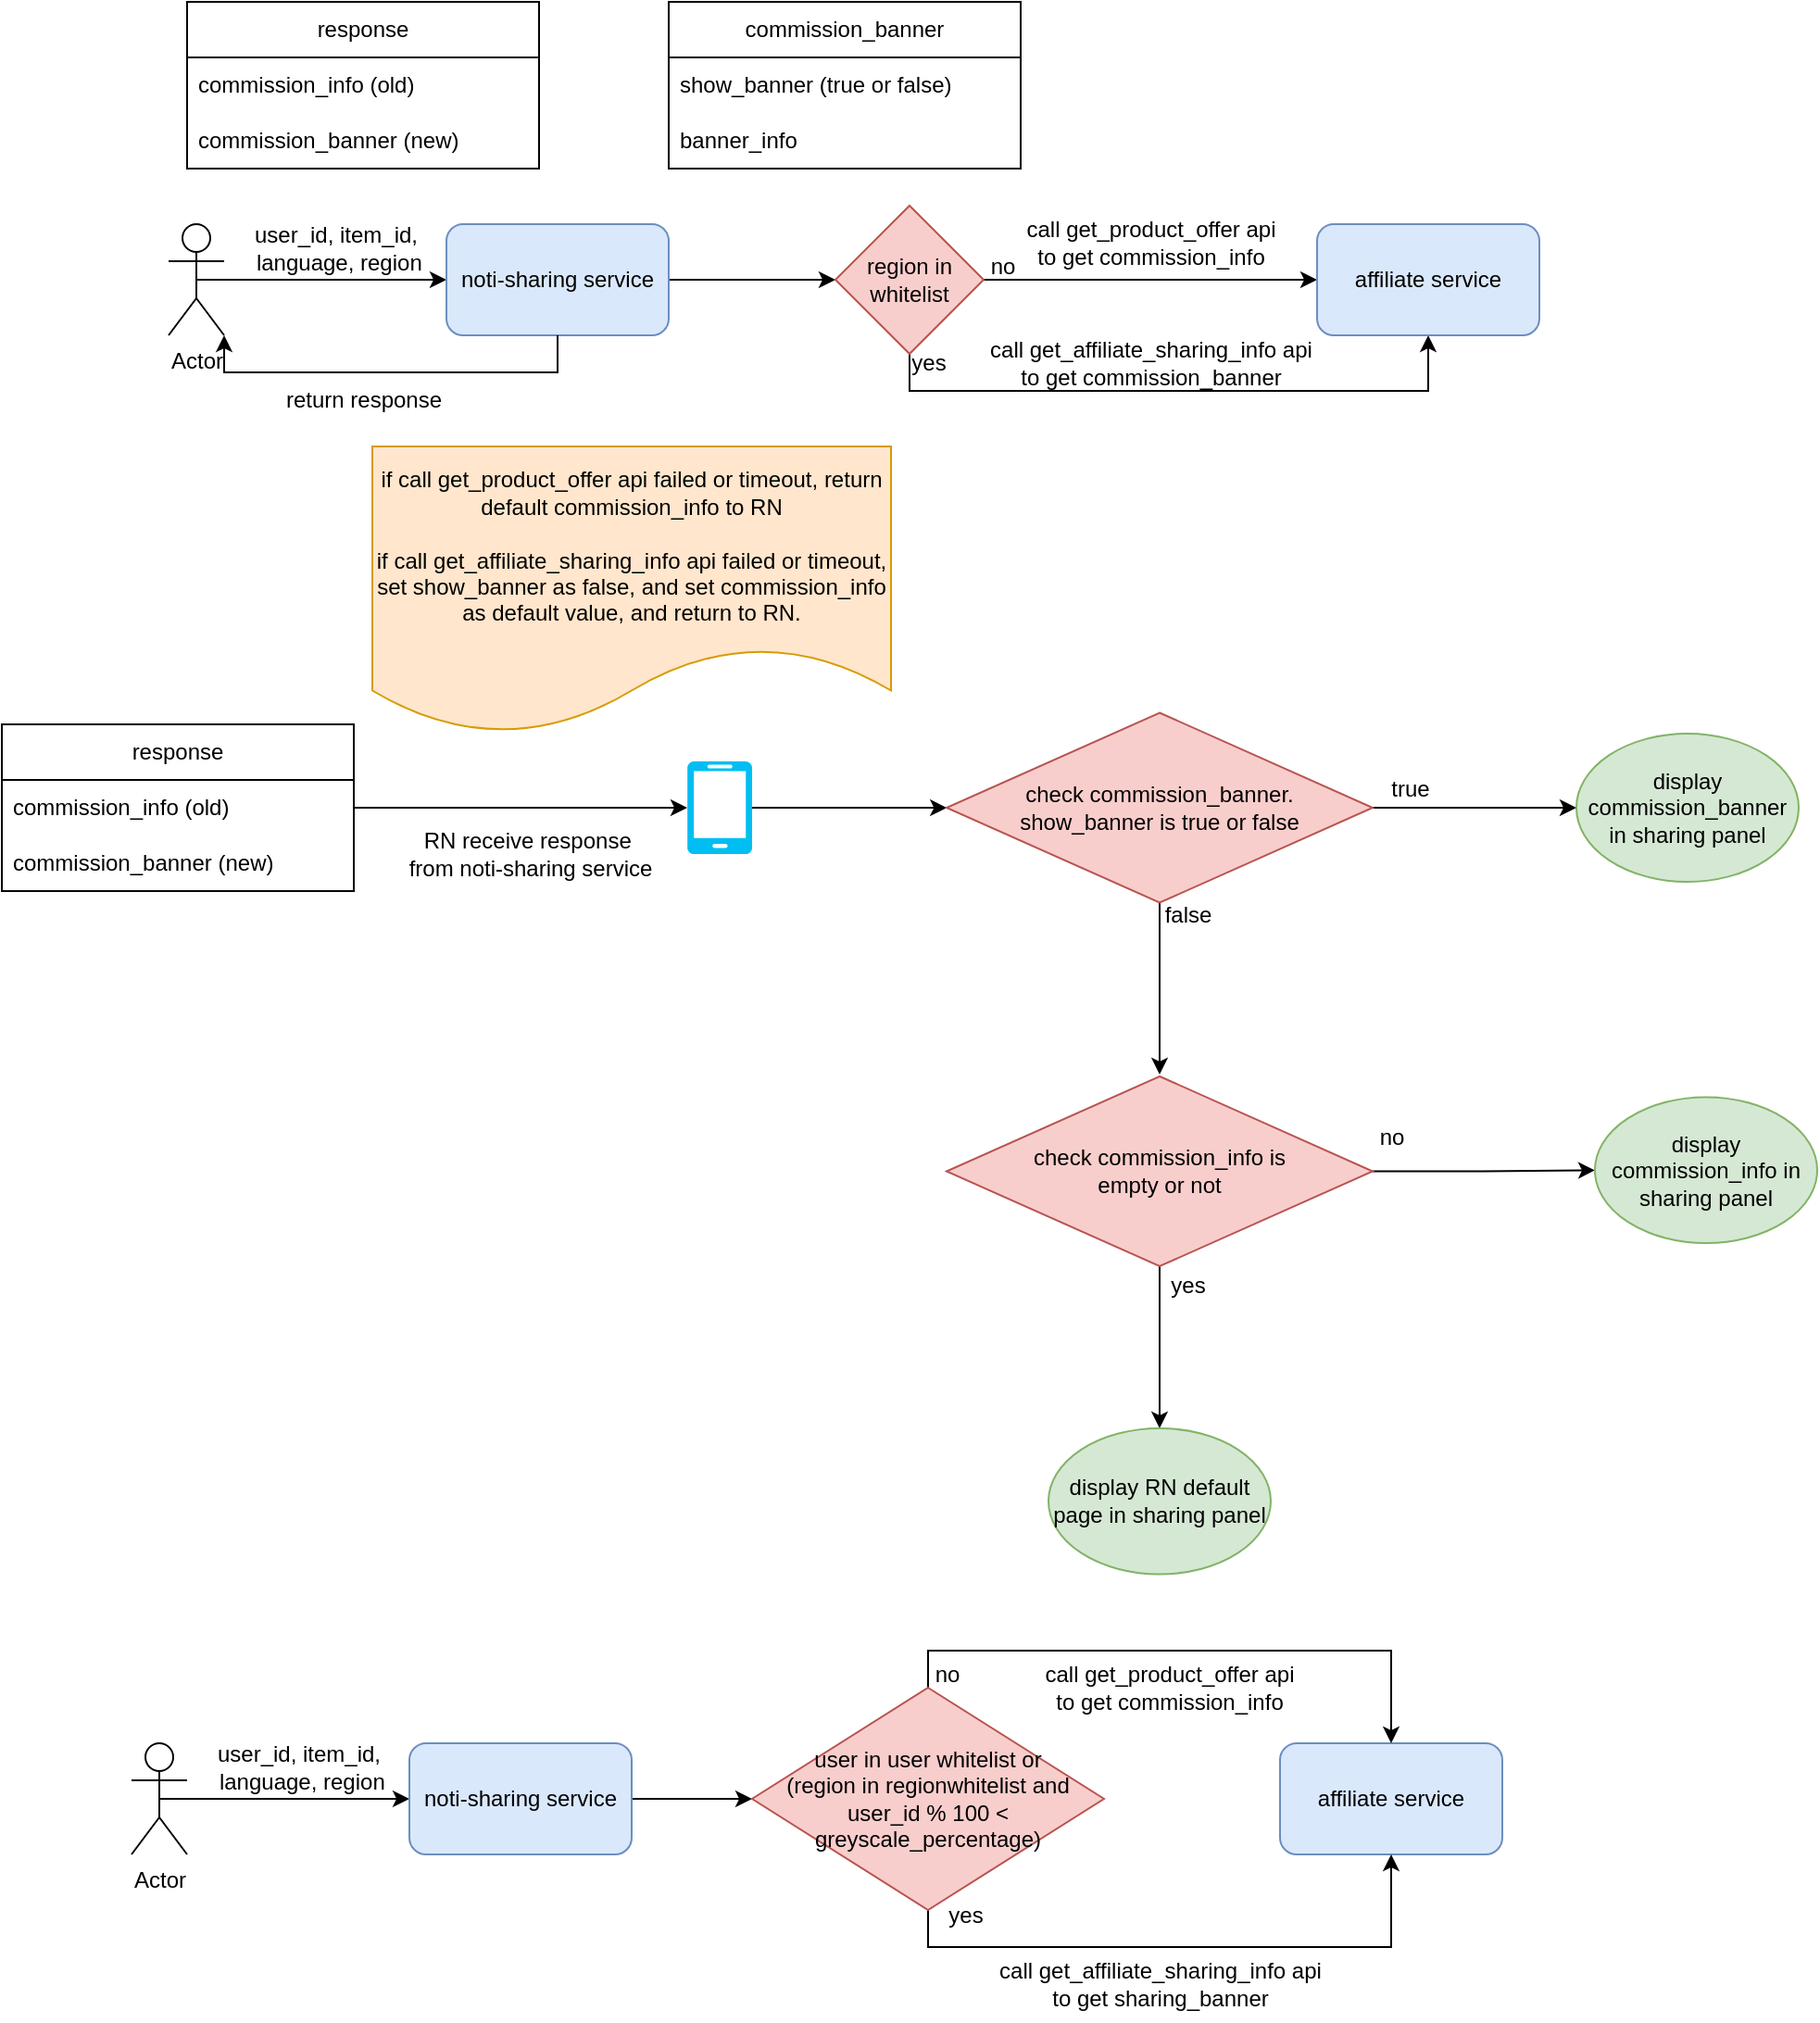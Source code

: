 <mxfile version="26.2.9">
  <diagram name="第 1 页" id="qK4uVdp-ywqS_e5S5D6z">
    <mxGraphModel dx="1300" dy="779" grid="1" gridSize="10" guides="1" tooltips="1" connect="1" arrows="1" fold="1" page="1" pageScale="1" pageWidth="3300" pageHeight="4681" math="0" shadow="0">
      <root>
        <mxCell id="0" />
        <mxCell id="1" parent="0" />
        <mxCell id="fixqP4ct7N5aV7qAm0VZ-5" style="edgeStyle=orthogonalEdgeStyle;rounded=0;orthogonalLoop=1;jettySize=auto;html=1;exitX=0.5;exitY=0.5;exitDx=0;exitDy=0;exitPerimeter=0;entryX=0;entryY=0.5;entryDx=0;entryDy=0;" parent="1" source="fixqP4ct7N5aV7qAm0VZ-1" target="fixqP4ct7N5aV7qAm0VZ-4" edge="1">
          <mxGeometry relative="1" as="geometry" />
        </mxCell>
        <mxCell id="fixqP4ct7N5aV7qAm0VZ-1" value="Actor" style="shape=umlActor;verticalLabelPosition=bottom;verticalAlign=top;html=1;outlineConnect=0;" parent="1" vertex="1">
          <mxGeometry x="310" y="310" width="30" height="60" as="geometry" />
        </mxCell>
        <mxCell id="fixqP4ct7N5aV7qAm0VZ-9" style="edgeStyle=orthogonalEdgeStyle;rounded=0;orthogonalLoop=1;jettySize=auto;html=1;exitX=1;exitY=0.5;exitDx=0;exitDy=0;" parent="1" source="fixqP4ct7N5aV7qAm0VZ-4" target="fixqP4ct7N5aV7qAm0VZ-7" edge="1">
          <mxGeometry relative="1" as="geometry" />
        </mxCell>
        <mxCell id="fixqP4ct7N5aV7qAm0VZ-4" value="noti-sharing service" style="rounded=1;whiteSpace=wrap;html=1;fillColor=#dae8fc;strokeColor=#6c8ebf;" parent="1" vertex="1">
          <mxGeometry x="460" y="310" width="120" height="60" as="geometry" />
        </mxCell>
        <mxCell id="fixqP4ct7N5aV7qAm0VZ-6" value="user_id, item_id,&lt;br&gt;&amp;nbsp;language, region" style="text;html=1;align=center;verticalAlign=middle;resizable=0;points=[];autosize=1;strokeColor=none;fillColor=none;" parent="1" vertex="1">
          <mxGeometry x="340" y="303" width="120" height="40" as="geometry" />
        </mxCell>
        <mxCell id="fixqP4ct7N5aV7qAm0VZ-10" style="edgeStyle=orthogonalEdgeStyle;rounded=0;orthogonalLoop=1;jettySize=auto;html=1;exitX=1;exitY=0.5;exitDx=0;exitDy=0;entryX=0;entryY=0.5;entryDx=0;entryDy=0;" parent="1" source="fixqP4ct7N5aV7qAm0VZ-7" target="fixqP4ct7N5aV7qAm0VZ-8" edge="1">
          <mxGeometry relative="1" as="geometry" />
        </mxCell>
        <mxCell id="fixqP4ct7N5aV7qAm0VZ-11" style="edgeStyle=orthogonalEdgeStyle;rounded=0;orthogonalLoop=1;jettySize=auto;html=1;exitX=0.5;exitY=1;exitDx=0;exitDy=0;entryX=0.5;entryY=1;entryDx=0;entryDy=0;" parent="1" source="fixqP4ct7N5aV7qAm0VZ-7" target="fixqP4ct7N5aV7qAm0VZ-8" edge="1">
          <mxGeometry relative="1" as="geometry" />
        </mxCell>
        <mxCell id="fixqP4ct7N5aV7qAm0VZ-7" value="region in whitelist" style="rhombus;whiteSpace=wrap;html=1;fillColor=#f8cecc;strokeColor=#b85450;" parent="1" vertex="1">
          <mxGeometry x="670" y="300" width="80" height="80" as="geometry" />
        </mxCell>
        <mxCell id="fixqP4ct7N5aV7qAm0VZ-8" value="affiliate service" style="rounded=1;whiteSpace=wrap;html=1;fillColor=#dae8fc;strokeColor=#6c8ebf;" parent="1" vertex="1">
          <mxGeometry x="930" y="310" width="120" height="60" as="geometry" />
        </mxCell>
        <mxCell id="fixqP4ct7N5aV7qAm0VZ-12" value="no" style="text;html=1;align=center;verticalAlign=middle;resizable=0;points=[];autosize=1;strokeColor=none;fillColor=none;" parent="1" vertex="1">
          <mxGeometry x="740" y="318" width="40" height="30" as="geometry" />
        </mxCell>
        <mxCell id="fixqP4ct7N5aV7qAm0VZ-14" value="yes" style="text;html=1;align=center;verticalAlign=middle;resizable=0;points=[];autosize=1;strokeColor=none;fillColor=none;" parent="1" vertex="1">
          <mxGeometry x="700" y="370" width="40" height="30" as="geometry" />
        </mxCell>
        <mxCell id="fixqP4ct7N5aV7qAm0VZ-15" value="call get_product_offer api&lt;br&gt;to get commission_info" style="text;html=1;align=center;verticalAlign=middle;resizable=0;points=[];autosize=1;strokeColor=none;fillColor=none;" parent="1" vertex="1">
          <mxGeometry x="760" y="300" width="160" height="40" as="geometry" />
        </mxCell>
        <mxCell id="fixqP4ct7N5aV7qAm0VZ-16" value="call get_affiliate_sharing_info api&lt;br&gt;to get commission_banner" style="text;html=1;align=center;verticalAlign=middle;resizable=0;points=[];autosize=1;strokeColor=none;fillColor=none;" parent="1" vertex="1">
          <mxGeometry x="740" y="365" width="200" height="40" as="geometry" />
        </mxCell>
        <mxCell id="fixqP4ct7N5aV7qAm0VZ-23" value="response" style="swimlane;fontStyle=0;childLayout=stackLayout;horizontal=1;startSize=30;horizontalStack=0;resizeParent=1;resizeParentMax=0;resizeLast=0;collapsible=1;marginBottom=0;whiteSpace=wrap;html=1;" parent="1" vertex="1">
          <mxGeometry x="320" y="190" width="190" height="90" as="geometry" />
        </mxCell>
        <mxCell id="fixqP4ct7N5aV7qAm0VZ-24" value="commission_info (old)" style="text;strokeColor=none;fillColor=none;align=left;verticalAlign=middle;spacingLeft=4;spacingRight=4;overflow=hidden;points=[[0,0.5],[1,0.5]];portConstraint=eastwest;rotatable=0;whiteSpace=wrap;html=1;" parent="fixqP4ct7N5aV7qAm0VZ-23" vertex="1">
          <mxGeometry y="30" width="190" height="30" as="geometry" />
        </mxCell>
        <mxCell id="fixqP4ct7N5aV7qAm0VZ-25" value="commission_banner (new)" style="text;strokeColor=none;fillColor=none;align=left;verticalAlign=middle;spacingLeft=4;spacingRight=4;overflow=hidden;points=[[0,0.5],[1,0.5]];portConstraint=eastwest;rotatable=0;whiteSpace=wrap;html=1;" parent="fixqP4ct7N5aV7qAm0VZ-23" vertex="1">
          <mxGeometry y="60" width="190" height="30" as="geometry" />
        </mxCell>
        <mxCell id="fixqP4ct7N5aV7qAm0VZ-27" value="commission_banner" style="swimlane;fontStyle=0;childLayout=stackLayout;horizontal=1;startSize=30;horizontalStack=0;resizeParent=1;resizeParentMax=0;resizeLast=0;collapsible=1;marginBottom=0;whiteSpace=wrap;html=1;" parent="1" vertex="1">
          <mxGeometry x="580" y="190" width="190" height="90" as="geometry" />
        </mxCell>
        <mxCell id="fixqP4ct7N5aV7qAm0VZ-28" value="show_banner (true or false)" style="text;strokeColor=none;fillColor=none;align=left;verticalAlign=middle;spacingLeft=4;spacingRight=4;overflow=hidden;points=[[0,0.5],[1,0.5]];portConstraint=eastwest;rotatable=0;whiteSpace=wrap;html=1;" parent="fixqP4ct7N5aV7qAm0VZ-27" vertex="1">
          <mxGeometry y="30" width="190" height="30" as="geometry" />
        </mxCell>
        <mxCell id="fixqP4ct7N5aV7qAm0VZ-29" value="banner_info" style="text;strokeColor=none;fillColor=none;align=left;verticalAlign=middle;spacingLeft=4;spacingRight=4;overflow=hidden;points=[[0,0.5],[1,0.5]];portConstraint=eastwest;rotatable=0;whiteSpace=wrap;html=1;" parent="fixqP4ct7N5aV7qAm0VZ-27" vertex="1">
          <mxGeometry y="60" width="190" height="30" as="geometry" />
        </mxCell>
        <mxCell id="fixqP4ct7N5aV7qAm0VZ-33" style="edgeStyle=orthogonalEdgeStyle;rounded=0;orthogonalLoop=1;jettySize=auto;html=1;exitX=0.5;exitY=1;exitDx=0;exitDy=0;entryX=1;entryY=1;entryDx=0;entryDy=0;entryPerimeter=0;" parent="1" source="fixqP4ct7N5aV7qAm0VZ-4" target="fixqP4ct7N5aV7qAm0VZ-1" edge="1">
          <mxGeometry relative="1" as="geometry" />
        </mxCell>
        <mxCell id="fixqP4ct7N5aV7qAm0VZ-34" value="return response" style="text;html=1;align=center;verticalAlign=middle;resizable=0;points=[];autosize=1;strokeColor=none;fillColor=none;" parent="1" vertex="1">
          <mxGeometry x="360" y="390" width="110" height="30" as="geometry" />
        </mxCell>
        <mxCell id="fixqP4ct7N5aV7qAm0VZ-42" style="edgeStyle=orthogonalEdgeStyle;rounded=0;orthogonalLoop=1;jettySize=auto;html=1;exitX=1;exitY=0.5;exitDx=0;exitDy=0;exitPerimeter=0;" parent="1" source="fixqP4ct7N5aV7qAm0VZ-35" target="fixqP4ct7N5aV7qAm0VZ-41" edge="1">
          <mxGeometry relative="1" as="geometry" />
        </mxCell>
        <mxCell id="fixqP4ct7N5aV7qAm0VZ-35" value="" style="verticalLabelPosition=bottom;html=1;verticalAlign=top;align=center;strokeColor=none;fillColor=#00BEF2;shape=mxgraph.azure.mobile;pointerEvents=1;" parent="1" vertex="1">
          <mxGeometry x="590" y="600" width="35" height="50" as="geometry" />
        </mxCell>
        <mxCell id="fixqP4ct7N5aV7qAm0VZ-36" value="response" style="swimlane;fontStyle=0;childLayout=stackLayout;horizontal=1;startSize=30;horizontalStack=0;resizeParent=1;resizeParentMax=0;resizeLast=0;collapsible=1;marginBottom=0;whiteSpace=wrap;html=1;" parent="1" vertex="1">
          <mxGeometry x="220" y="580" width="190" height="90" as="geometry" />
        </mxCell>
        <mxCell id="fixqP4ct7N5aV7qAm0VZ-37" value="commission_info (old)" style="text;strokeColor=none;fillColor=none;align=left;verticalAlign=middle;spacingLeft=4;spacingRight=4;overflow=hidden;points=[[0,0.5],[1,0.5]];portConstraint=eastwest;rotatable=0;whiteSpace=wrap;html=1;" parent="fixqP4ct7N5aV7qAm0VZ-36" vertex="1">
          <mxGeometry y="30" width="190" height="30" as="geometry" />
        </mxCell>
        <mxCell id="fixqP4ct7N5aV7qAm0VZ-38" value="commission_banner (new)" style="text;strokeColor=none;fillColor=none;align=left;verticalAlign=middle;spacingLeft=4;spacingRight=4;overflow=hidden;points=[[0,0.5],[1,0.5]];portConstraint=eastwest;rotatable=0;whiteSpace=wrap;html=1;" parent="fixqP4ct7N5aV7qAm0VZ-36" vertex="1">
          <mxGeometry y="60" width="190" height="30" as="geometry" />
        </mxCell>
        <mxCell id="fixqP4ct7N5aV7qAm0VZ-39" style="edgeStyle=orthogonalEdgeStyle;rounded=0;orthogonalLoop=1;jettySize=auto;html=1;exitX=1;exitY=0.5;exitDx=0;exitDy=0;entryX=0;entryY=0.5;entryDx=0;entryDy=0;entryPerimeter=0;" parent="1" source="fixqP4ct7N5aV7qAm0VZ-37" target="fixqP4ct7N5aV7qAm0VZ-35" edge="1">
          <mxGeometry relative="1" as="geometry" />
        </mxCell>
        <mxCell id="fixqP4ct7N5aV7qAm0VZ-40" value="RN receive response&amp;nbsp;&lt;br&gt;from noti-sharing service" style="text;html=1;align=center;verticalAlign=middle;resizable=0;points=[];autosize=1;strokeColor=none;fillColor=none;" parent="1" vertex="1">
          <mxGeometry x="430" y="630" width="150" height="40" as="geometry" />
        </mxCell>
        <mxCell id="fixqP4ct7N5aV7qAm0VZ-46" style="edgeStyle=orthogonalEdgeStyle;rounded=0;orthogonalLoop=1;jettySize=auto;html=1;exitX=1;exitY=0.5;exitDx=0;exitDy=0;entryX=0;entryY=0.5;entryDx=0;entryDy=0;" parent="1" source="fixqP4ct7N5aV7qAm0VZ-41" target="fixqP4ct7N5aV7qAm0VZ-45" edge="1">
          <mxGeometry relative="1" as="geometry" />
        </mxCell>
        <mxCell id="fixqP4ct7N5aV7qAm0VZ-49" style="edgeStyle=orthogonalEdgeStyle;rounded=0;orthogonalLoop=1;jettySize=auto;html=1;exitX=0.5;exitY=1;exitDx=0;exitDy=0;" parent="1" source="fixqP4ct7N5aV7qAm0VZ-41" edge="1">
          <mxGeometry relative="1" as="geometry">
            <mxPoint x="845" y="769" as="targetPoint" />
          </mxGeometry>
        </mxCell>
        <mxCell id="fixqP4ct7N5aV7qAm0VZ-41" value="check commission_banner.&lt;br&gt;show_banner is true or false" style="rhombus;whiteSpace=wrap;html=1;fillColor=#f8cecc;strokeColor=#b85450;" parent="1" vertex="1">
          <mxGeometry x="730" y="573.75" width="230" height="102.5" as="geometry" />
        </mxCell>
        <mxCell id="fixqP4ct7N5aV7qAm0VZ-45" value="display commission_banner in sharing panel" style="ellipse;whiteSpace=wrap;html=1;fillColor=#d5e8d4;strokeColor=#82b366;" parent="1" vertex="1">
          <mxGeometry x="1070" y="585" width="120" height="80" as="geometry" />
        </mxCell>
        <mxCell id="fixqP4ct7N5aV7qAm0VZ-47" value="true" style="text;html=1;align=center;verticalAlign=middle;resizable=0;points=[];autosize=1;strokeColor=none;fillColor=none;" parent="1" vertex="1">
          <mxGeometry x="960" y="600" width="40" height="30" as="geometry" />
        </mxCell>
        <mxCell id="fixqP4ct7N5aV7qAm0VZ-50" value="false" style="text;html=1;align=center;verticalAlign=middle;resizable=0;points=[];autosize=1;strokeColor=none;fillColor=none;" parent="1" vertex="1">
          <mxGeometry x="835" y="668" width="50" height="30" as="geometry" />
        </mxCell>
        <mxCell id="fixqP4ct7N5aV7qAm0VZ-57" style="edgeStyle=orthogonalEdgeStyle;rounded=0;orthogonalLoop=1;jettySize=auto;html=1;exitX=1;exitY=0.5;exitDx=0;exitDy=0;" parent="1" source="fixqP4ct7N5aV7qAm0VZ-55" target="fixqP4ct7N5aV7qAm0VZ-56" edge="1">
          <mxGeometry relative="1" as="geometry" />
        </mxCell>
        <mxCell id="fixqP4ct7N5aV7qAm0VZ-60" style="edgeStyle=orthogonalEdgeStyle;rounded=0;orthogonalLoop=1;jettySize=auto;html=1;exitX=0.5;exitY=1;exitDx=0;exitDy=0;entryX=0.5;entryY=0;entryDx=0;entryDy=0;" parent="1" source="fixqP4ct7N5aV7qAm0VZ-55" target="fixqP4ct7N5aV7qAm0VZ-59" edge="1">
          <mxGeometry relative="1" as="geometry" />
        </mxCell>
        <mxCell id="fixqP4ct7N5aV7qAm0VZ-55" value="check commission_info is &lt;br&gt;empty or not" style="rhombus;whiteSpace=wrap;html=1;fillColor=#f8cecc;strokeColor=#b85450;" parent="1" vertex="1">
          <mxGeometry x="730" y="770" width="230" height="102.5" as="geometry" />
        </mxCell>
        <mxCell id="fixqP4ct7N5aV7qAm0VZ-56" value="display commission_info in sharing panel" style="ellipse;whiteSpace=wrap;html=1;fillColor=#d5e8d4;strokeColor=#82b366;" parent="1" vertex="1">
          <mxGeometry x="1080" y="781.25" width="120" height="78.75" as="geometry" />
        </mxCell>
        <mxCell id="fixqP4ct7N5aV7qAm0VZ-58" value="no" style="text;html=1;align=center;verticalAlign=middle;resizable=0;points=[];autosize=1;strokeColor=none;fillColor=none;" parent="1" vertex="1">
          <mxGeometry x="950" y="788" width="40" height="30" as="geometry" />
        </mxCell>
        <mxCell id="fixqP4ct7N5aV7qAm0VZ-59" value="display RN default page in sharing panel" style="ellipse;whiteSpace=wrap;html=1;fillColor=#d5e8d4;strokeColor=#82b366;" parent="1" vertex="1">
          <mxGeometry x="785" y="960" width="120" height="78.75" as="geometry" />
        </mxCell>
        <mxCell id="fixqP4ct7N5aV7qAm0VZ-61" value="yes" style="text;html=1;align=center;verticalAlign=middle;resizable=0;points=[];autosize=1;strokeColor=none;fillColor=none;" parent="1" vertex="1">
          <mxGeometry x="840" y="868" width="40" height="30" as="geometry" />
        </mxCell>
        <mxCell id="fixqP4ct7N5aV7qAm0VZ-66" value="if call get_product_offer api failed or timeout, return default commission_info to RN&lt;br&gt;&lt;br&gt;if call get_affiliate_sharing_info api failed or timeout, set show_banner as false, and set commission_info as default value, and return to RN." style="shape=document;whiteSpace=wrap;html=1;boundedLbl=1;fillColor=#ffe6cc;strokeColor=#d79b00;" parent="1" vertex="1">
          <mxGeometry x="420" y="430" width="280" height="155" as="geometry" />
        </mxCell>
        <mxCell id="PUc9VMbf_mmfQBEJbArt-1" style="edgeStyle=orthogonalEdgeStyle;rounded=0;orthogonalLoop=1;jettySize=auto;html=1;exitX=0.5;exitY=0.5;exitDx=0;exitDy=0;exitPerimeter=0;entryX=0;entryY=0.5;entryDx=0;entryDy=0;" parent="1" source="PUc9VMbf_mmfQBEJbArt-2" target="PUc9VMbf_mmfQBEJbArt-4" edge="1">
          <mxGeometry relative="1" as="geometry" />
        </mxCell>
        <mxCell id="PUc9VMbf_mmfQBEJbArt-2" value="Actor" style="shape=umlActor;verticalLabelPosition=bottom;verticalAlign=top;html=1;outlineConnect=0;" parent="1" vertex="1">
          <mxGeometry x="290" y="1130" width="30" height="60" as="geometry" />
        </mxCell>
        <mxCell id="PUc9VMbf_mmfQBEJbArt-3" style="edgeStyle=orthogonalEdgeStyle;rounded=0;orthogonalLoop=1;jettySize=auto;html=1;exitX=1;exitY=0.5;exitDx=0;exitDy=0;entryX=0;entryY=0.5;entryDx=0;entryDy=0;" parent="1" source="PUc9VMbf_mmfQBEJbArt-4" target="PUc9VMbf_mmfQBEJbArt-20" edge="1">
          <mxGeometry relative="1" as="geometry">
            <mxPoint x="650" y="1160" as="targetPoint" />
          </mxGeometry>
        </mxCell>
        <mxCell id="PUc9VMbf_mmfQBEJbArt-4" value="noti-sharing service" style="rounded=1;whiteSpace=wrap;html=1;fillColor=#dae8fc;strokeColor=#6c8ebf;" parent="1" vertex="1">
          <mxGeometry x="440" y="1130" width="120" height="60" as="geometry" />
        </mxCell>
        <mxCell id="PUc9VMbf_mmfQBEJbArt-5" value="user_id, item_id,&lt;br&gt;&amp;nbsp;language, region" style="text;html=1;align=center;verticalAlign=middle;resizable=0;points=[];autosize=1;strokeColor=none;fillColor=none;" parent="1" vertex="1">
          <mxGeometry x="320" y="1123" width="120" height="40" as="geometry" />
        </mxCell>
        <mxCell id="PUc9VMbf_mmfQBEJbArt-9" value="affiliate service" style="rounded=1;whiteSpace=wrap;html=1;fillColor=#dae8fc;strokeColor=#6c8ebf;" parent="1" vertex="1">
          <mxGeometry x="910" y="1130" width="120" height="60" as="geometry" />
        </mxCell>
        <mxCell id="PUc9VMbf_mmfQBEJbArt-12" value="call get_product_offer api&lt;br&gt;to get commission_info" style="text;html=1;align=center;verticalAlign=middle;resizable=0;points=[];autosize=1;strokeColor=none;fillColor=none;" parent="1" vertex="1">
          <mxGeometry x="770" y="1080" width="160" height="40" as="geometry" />
        </mxCell>
        <mxCell id="PUc9VMbf_mmfQBEJbArt-13" value="call get_affiliate_sharing_info api&lt;br&gt;to get sharing_banner" style="text;html=1;align=center;verticalAlign=middle;resizable=0;points=[];autosize=1;strokeColor=none;fillColor=none;" parent="1" vertex="1">
          <mxGeometry x="745" y="1240" width="200" height="40" as="geometry" />
        </mxCell>
        <mxCell id="PUc9VMbf_mmfQBEJbArt-21" style="edgeStyle=orthogonalEdgeStyle;rounded=0;orthogonalLoop=1;jettySize=auto;html=1;exitX=0.5;exitY=0;exitDx=0;exitDy=0;entryX=0.5;entryY=0;entryDx=0;entryDy=0;" parent="1" source="PUc9VMbf_mmfQBEJbArt-20" target="PUc9VMbf_mmfQBEJbArt-9" edge="1">
          <mxGeometry relative="1" as="geometry" />
        </mxCell>
        <mxCell id="PUc9VMbf_mmfQBEJbArt-22" style="edgeStyle=orthogonalEdgeStyle;rounded=0;orthogonalLoop=1;jettySize=auto;html=1;exitX=0.5;exitY=1;exitDx=0;exitDy=0;entryX=0.5;entryY=1;entryDx=0;entryDy=0;" parent="1" source="PUc9VMbf_mmfQBEJbArt-20" target="PUc9VMbf_mmfQBEJbArt-9" edge="1">
          <mxGeometry relative="1" as="geometry" />
        </mxCell>
        <mxCell id="PUc9VMbf_mmfQBEJbArt-20" value="user in user whitelist or &lt;br&gt;(region in regionwhitelist and &lt;br&gt;user_id % 100 &amp;lt; greyscale_percentage)" style="rhombus;whiteSpace=wrap;html=1;fillColor=#f8cecc;strokeColor=#b85450;" parent="1" vertex="1">
          <mxGeometry x="625" y="1100" width="190" height="120" as="geometry" />
        </mxCell>
        <mxCell id="PUc9VMbf_mmfQBEJbArt-24" value="yes" style="text;html=1;align=center;verticalAlign=middle;resizable=0;points=[];autosize=1;strokeColor=none;fillColor=none;" parent="1" vertex="1">
          <mxGeometry x="720" y="1208" width="40" height="30" as="geometry" />
        </mxCell>
        <mxCell id="PUc9VMbf_mmfQBEJbArt-25" value="no" style="text;html=1;align=center;verticalAlign=middle;resizable=0;points=[];autosize=1;strokeColor=none;fillColor=none;" parent="1" vertex="1">
          <mxGeometry x="710" y="1078" width="40" height="30" as="geometry" />
        </mxCell>
      </root>
    </mxGraphModel>
  </diagram>
</mxfile>
